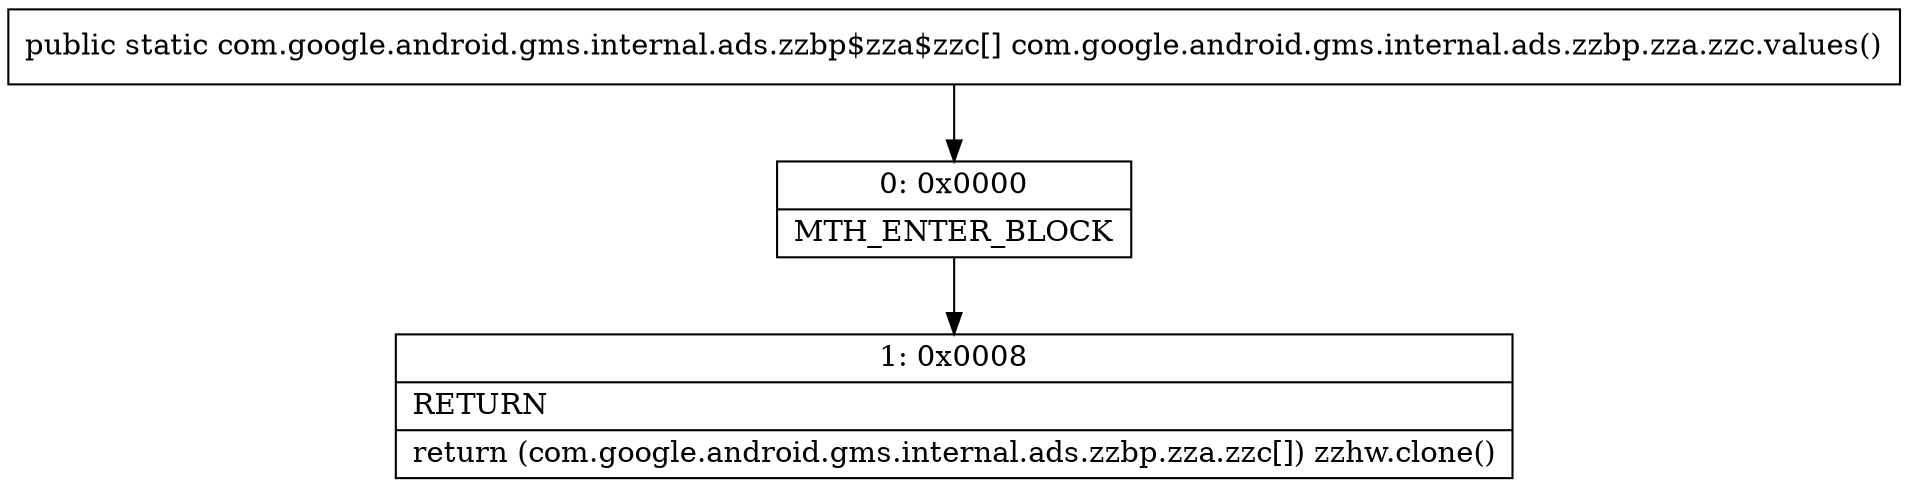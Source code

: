 digraph "CFG forcom.google.android.gms.internal.ads.zzbp.zza.zzc.values()[Lcom\/google\/android\/gms\/internal\/ads\/zzbp$zza$zzc;" {
Node_0 [shape=record,label="{0\:\ 0x0000|MTH_ENTER_BLOCK\l}"];
Node_1 [shape=record,label="{1\:\ 0x0008|RETURN\l|return (com.google.android.gms.internal.ads.zzbp.zza.zzc[]) zzhw.clone()\l}"];
MethodNode[shape=record,label="{public static com.google.android.gms.internal.ads.zzbp$zza$zzc[] com.google.android.gms.internal.ads.zzbp.zza.zzc.values() }"];
MethodNode -> Node_0;
Node_0 -> Node_1;
}

